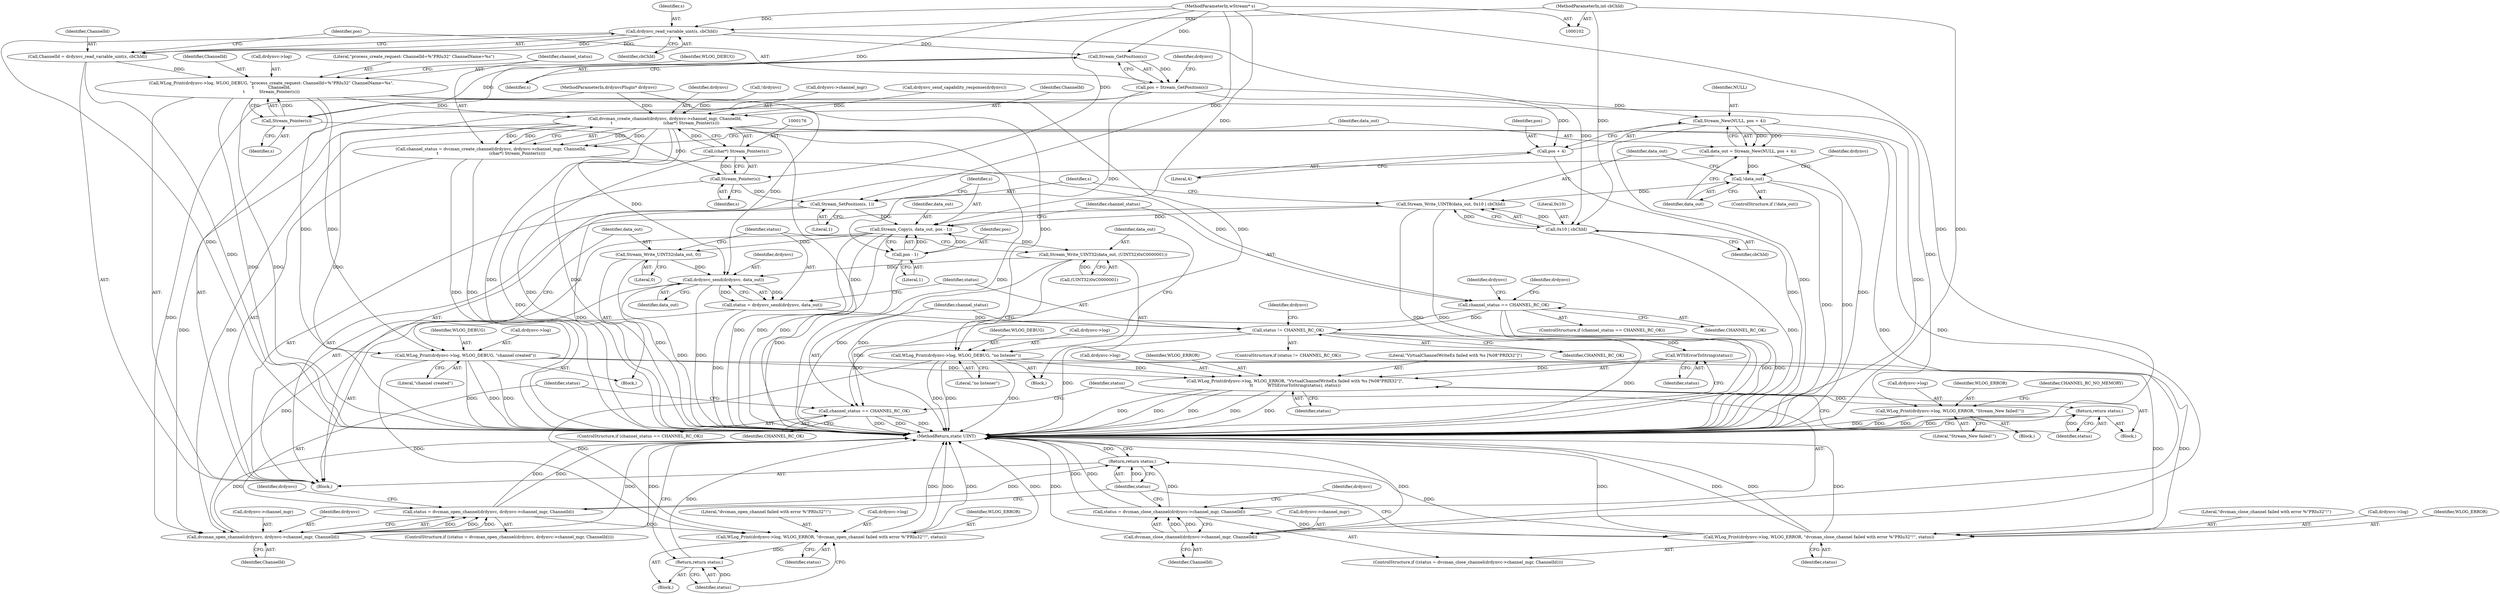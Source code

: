 digraph "0_FreeRDP_baee520e3dd9be6511c45a14c5f5e77784de1471_2@API" {
"1000151" [label="(Call,drdynvc_read_variable_uint(s, cbChId))"];
"1000106" [label="(MethodParameterIn,wStream* s)"];
"1000105" [label="(MethodParameterIn,int cbChId)"];
"1000149" [label="(Call,ChannelId = drdynvc_read_variable_uint(s, cbChId))"];
"1000158" [label="(Call,WLog_Print(drdynvc->log, WLOG_DEBUG, \"process_create_request: ChannelId=%\"PRIu32\" ChannelName=%s\",\n\t           ChannelId,\n\t           Stream_Pointer(s)))"];
"1000169" [label="(Call,dvcman_create_channel(drdynvc, drdynvc->channel_mgr, ChannelId,\n\t                                       (char*) Stream_Pointer(s)))"];
"1000167" [label="(Call,channel_status = dvcman_create_channel(drdynvc, drdynvc->channel_mgr, ChannelId,\n\t                                       (char*) Stream_Pointer(s)))"];
"1000213" [label="(Call,channel_status == CHANNEL_RC_OK)"];
"1000245" [label="(Call,status != CHANNEL_RC_OK)"];
"1000255" [label="(Call,WTSErrorToString(status))"];
"1000249" [label="(Call,WLog_Print(drdynvc->log, WLOG_ERROR, \"VirtualChannelWriteEx failed with %s [%08\"PRIX32\"]\",\n\t\t           WTSErrorToString(status), status))"];
"1000258" [label="(Return,return status;)"];
"1000261" [label="(Call,channel_status == CHANNEL_RC_OK)"];
"1000241" [label="(Call,drdynvc_send(drdynvc, data_out))"];
"1000239" [label="(Call,status = drdynvc_send(drdynvc, data_out))"];
"1000268" [label="(Call,dvcman_open_channel(drdynvc, drdynvc->channel_mgr, ChannelId))"];
"1000266" [label="(Call,status = dvcman_open_channel(drdynvc, drdynvc->channel_mgr, ChannelId))"];
"1000275" [label="(Call,WLog_Print(drdynvc->log, WLOG_ERROR, \"dvcman_open_channel failed with error %\"PRIu32\"!\", status))"];
"1000282" [label="(Return,return status;)"];
"1000301" [label="(Return,return status;)"];
"1000289" [label="(Call,dvcman_close_channel(drdynvc->channel_mgr, ChannelId))"];
"1000287" [label="(Call,status = dvcman_close_channel(drdynvc->channel_mgr, ChannelId))"];
"1000294" [label="(Call,WLog_Print(drdynvc->log, WLOG_ERROR, \"dvcman_close_channel failed with error %\"PRIu32\"!\", status))"];
"1000190" [label="(Call,WLog_Print(drdynvc->log, WLOG_ERROR, \"Stream_New failed!\"))"];
"1000217" [label="(Call,WLog_Print(drdynvc->log, WLOG_DEBUG, \"channel created\"))"];
"1000228" [label="(Call,WLog_Print(drdynvc->log, WLOG_DEBUG, \"no listener\"))"];
"1000156" [label="(Call,Stream_GetPosition(s))"];
"1000154" [label="(Call,pos = Stream_GetPosition(s))"];
"1000181" [label="(Call,Stream_New(NULL, pos + 4))"];
"1000179" [label="(Call,data_out = Stream_New(NULL, pos + 4))"];
"1000187" [label="(Call,!data_out)"];
"1000198" [label="(Call,Stream_Write_UINT8(data_out, 0x10 | cbChId))"];
"1000206" [label="(Call,Stream_Copy(s, data_out, pos - 1))"];
"1000223" [label="(Call,Stream_Write_UINT32(data_out, 0))"];
"1000234" [label="(Call,Stream_Write_UINT32(data_out, (UINT32)0xC0000001))"];
"1000183" [label="(Call,pos + 4)"];
"1000209" [label="(Call,pos - 1)"];
"1000165" [label="(Call,Stream_Pointer(s))"];
"1000177" [label="(Call,Stream_Pointer(s))"];
"1000175" [label="(Call,(char*) Stream_Pointer(s))"];
"1000203" [label="(Call,Stream_SetPosition(s, 1))"];
"1000200" [label="(Call,0x10 | cbChId)"];
"1000182" [label="(Identifier,NULL)"];
"1000242" [label="(Identifier,drdynvc)"];
"1000243" [label="(Identifier,data_out)"];
"1000258" [label="(Return,return status;)"];
"1000151" [label="(Call,drdynvc_read_variable_uint(s, cbChId))"];
"1000186" [label="(ControlStructure,if (!data_out))"];
"1000257" [label="(Identifier,status)"];
"1000273" [label="(Identifier,ChannelId)"];
"1000232" [label="(Identifier,WLOG_DEBUG)"];
"1000212" [label="(ControlStructure,if (channel_status == CHANNEL_RC_OK))"];
"1000270" [label="(Call,drdynvc->channel_mgr)"];
"1000301" [label="(Return,return status;)"];
"1000277" [label="(Identifier,drdynvc)"];
"1000213" [label="(Call,channel_status == CHANNEL_RC_OK)"];
"1000210" [label="(Identifier,pos)"];
"1000219" [label="(Identifier,drdynvc)"];
"1000156" [label="(Call,Stream_GetPosition(s))"];
"1000290" [label="(Call,drdynvc->channel_mgr)"];
"1000211" [label="(Literal,1)"];
"1000217" [label="(Call,WLog_Print(drdynvc->log, WLOG_DEBUG, \"channel created\"))"];
"1000178" [label="(Identifier,s)"];
"1000240" [label="(Identifier,status)"];
"1000162" [label="(Identifier,WLOG_DEBUG)"];
"1000265" [label="(ControlStructure,if ((status = dvcman_open_channel(drdynvc, drdynvc->channel_mgr, ChannelId))))"];
"1000228" [label="(Call,WLog_Print(drdynvc->log, WLOG_DEBUG, \"no listener\"))"];
"1000275" [label="(Call,WLog_Print(drdynvc->log, WLOG_ERROR, \"dvcman_open_channel failed with error %\"PRIu32\"!\", status))"];
"1000233" [label="(Literal,\"no listener\")"];
"1000241" [label="(Call,drdynvc_send(drdynvc, data_out))"];
"1000195" [label="(Literal,\"Stream_New failed!\")"];
"1000154" [label="(Call,pos = Stream_GetPosition(s))"];
"1000179" [label="(Call,data_out = Stream_New(NULL, pos + 4))"];
"1000170" [label="(Identifier,drdynvc)"];
"1000114" [label="(Call,!drdynvc)"];
"1000234" [label="(Call,Stream_Write_UINT32(data_out, (UINT32)0xC0000001))"];
"1000209" [label="(Call,pos - 1)"];
"1000236" [label="(Call,(UINT32)0xC0000001)"];
"1000227" [label="(Block,)"];
"1000287" [label="(Call,status = dvcman_close_channel(drdynvc->channel_mgr, ChannelId))"];
"1000247" [label="(Identifier,CHANNEL_RC_OK)"];
"1000177" [label="(Call,Stream_Pointer(s))"];
"1000256" [label="(Identifier,status)"];
"1000167" [label="(Call,channel_status = dvcman_create_channel(drdynvc, drdynvc->channel_mgr, ChannelId,\n\t                                       (char*) Stream_Pointer(s)))"];
"1000215" [label="(Identifier,CHANNEL_RC_OK)"];
"1000206" [label="(Call,Stream_Copy(s, data_out, pos - 1))"];
"1000205" [label="(Literal,1)"];
"1000248" [label="(Block,)"];
"1000171" [label="(Call,drdynvc->channel_mgr)"];
"1000189" [label="(Block,)"];
"1000251" [label="(Identifier,drdynvc)"];
"1000164" [label="(Identifier,ChannelId)"];
"1000216" [label="(Block,)"];
"1000169" [label="(Call,dvcman_create_channel(drdynvc, drdynvc->channel_mgr, ChannelId,\n\t                                       (char*) Stream_Pointer(s)))"];
"1000160" [label="(Identifier,drdynvc)"];
"1000200" [label="(Call,0x10 | cbChId)"];
"1000245" [label="(Call,status != CHANNEL_RC_OK)"];
"1000168" [label="(Identifier,channel_status)"];
"1000149" [label="(Call,ChannelId = drdynvc_read_variable_uint(s, cbChId))"];
"1000244" [label="(ControlStructure,if (status != CHANNEL_RC_OK))"];
"1000263" [label="(Identifier,CHANNEL_RC_OK)"];
"1000288" [label="(Identifier,status)"];
"1000192" [label="(Identifier,drdynvc)"];
"1000260" [label="(ControlStructure,if (channel_status == CHANNEL_RC_OK))"];
"1000296" [label="(Identifier,drdynvc)"];
"1000279" [label="(Identifier,WLOG_ERROR)"];
"1000175" [label="(Call,(char*) Stream_Pointer(s))"];
"1000250" [label="(Call,drdynvc->log)"];
"1000224" [label="(Identifier,data_out)"];
"1000281" [label="(Identifier,status)"];
"1000294" [label="(Call,WLog_Print(drdynvc->log, WLOG_ERROR, \"dvcman_close_channel failed with error %\"PRIu32\"!\", status))"];
"1000249" [label="(Call,WLog_Print(drdynvc->log, WLOG_ERROR, \"VirtualChannelWriteEx failed with %s [%08\"PRIX32\"]\",\n\t\t           WTSErrorToString(status), status))"];
"1000222" [label="(Literal,\"channel created\")"];
"1000303" [label="(MethodReturn,static UINT)"];
"1000155" [label="(Identifier,pos)"];
"1000157" [label="(Identifier,s)"];
"1000204" [label="(Identifier,s)"];
"1000190" [label="(Call,WLog_Print(drdynvc->log, WLOG_ERROR, \"Stream_New failed!\"))"];
"1000289" [label="(Call,dvcman_close_channel(drdynvc->channel_mgr, ChannelId))"];
"1000230" [label="(Identifier,drdynvc)"];
"1000299" [label="(Literal,\"dvcman_close_channel failed with error %\"PRIu32\"!\")"];
"1000183" [label="(Call,pos + 4)"];
"1000153" [label="(Identifier,cbChId)"];
"1000133" [label="(Call,drdynvc_send_capability_response(drdynvc))"];
"1000300" [label="(Identifier,status)"];
"1000107" [label="(Block,)"];
"1000103" [label="(MethodParameterIn,drdynvcPlugin* drdynvc)"];
"1000106" [label="(MethodParameterIn,wStream* s)"];
"1000282" [label="(Return,return status;)"];
"1000269" [label="(Identifier,drdynvc)"];
"1000253" [label="(Identifier,WLOG_ERROR)"];
"1000268" [label="(Call,dvcman_open_channel(drdynvc, drdynvc->channel_mgr, ChannelId))"];
"1000283" [label="(Identifier,status)"];
"1000274" [label="(Block,)"];
"1000280" [label="(Literal,\"dvcman_open_channel failed with error %\"PRIu32\"!\")"];
"1000152" [label="(Identifier,s)"];
"1000174" [label="(Identifier,ChannelId)"];
"1000276" [label="(Call,drdynvc->log)"];
"1000105" [label="(MethodParameterIn,int cbChId)"];
"1000150" [label="(Identifier,ChannelId)"];
"1000259" [label="(Identifier,status)"];
"1000158" [label="(Call,WLog_Print(drdynvc->log, WLOG_DEBUG, \"process_create_request: ChannelId=%\"PRIu32\" ChannelName=%s\",\n\t           ChannelId,\n\t           Stream_Pointer(s)))"];
"1000208" [label="(Identifier,data_out)"];
"1000262" [label="(Identifier,channel_status)"];
"1000254" [label="(Literal,\"VirtualChannelWriteEx failed with %s [%08\"PRIX32\"]\")"];
"1000197" [label="(Identifier,CHANNEL_RC_NO_MEMORY)"];
"1000166" [label="(Identifier,s)"];
"1000188" [label="(Identifier,data_out)"];
"1000198" [label="(Call,Stream_Write_UINT8(data_out, 0x10 | cbChId))"];
"1000221" [label="(Identifier,WLOG_DEBUG)"];
"1000246" [label="(Identifier,status)"];
"1000267" [label="(Identifier,status)"];
"1000191" [label="(Call,drdynvc->log)"];
"1000223" [label="(Call,Stream_Write_UINT32(data_out, 0))"];
"1000194" [label="(Identifier,WLOG_ERROR)"];
"1000180" [label="(Identifier,data_out)"];
"1000225" [label="(Literal,0)"];
"1000295" [label="(Call,drdynvc->log)"];
"1000165" [label="(Call,Stream_Pointer(s))"];
"1000286" [label="(ControlStructure,if ((status = dvcman_close_channel(drdynvc->channel_mgr, ChannelId))))"];
"1000184" [label="(Identifier,pos)"];
"1000214" [label="(Identifier,channel_status)"];
"1000203" [label="(Call,Stream_SetPosition(s, 1))"];
"1000298" [label="(Identifier,WLOG_ERROR)"];
"1000229" [label="(Call,drdynvc->log)"];
"1000266" [label="(Call,status = dvcman_open_channel(drdynvc, drdynvc->channel_mgr, ChannelId))"];
"1000207" [label="(Identifier,s)"];
"1000159" [label="(Call,drdynvc->log)"];
"1000187" [label="(Call,!data_out)"];
"1000293" [label="(Identifier,ChannelId)"];
"1000255" [label="(Call,WTSErrorToString(status))"];
"1000163" [label="(Literal,\"process_create_request: ChannelId=%\"PRIu32\" ChannelName=%s\")"];
"1000235" [label="(Identifier,data_out)"];
"1000202" [label="(Identifier,cbChId)"];
"1000201" [label="(Literal,0x10)"];
"1000261" [label="(Call,channel_status == CHANNEL_RC_OK)"];
"1000218" [label="(Call,drdynvc->log)"];
"1000185" [label="(Literal,4)"];
"1000199" [label="(Identifier,data_out)"];
"1000302" [label="(Identifier,status)"];
"1000239" [label="(Call,status = drdynvc_send(drdynvc, data_out))"];
"1000181" [label="(Call,Stream_New(NULL, pos + 4))"];
"1000151" -> "1000149"  [label="AST: "];
"1000151" -> "1000153"  [label="CFG: "];
"1000152" -> "1000151"  [label="AST: "];
"1000153" -> "1000151"  [label="AST: "];
"1000149" -> "1000151"  [label="CFG: "];
"1000151" -> "1000303"  [label="DDG: "];
"1000151" -> "1000149"  [label="DDG: "];
"1000151" -> "1000149"  [label="DDG: "];
"1000106" -> "1000151"  [label="DDG: "];
"1000105" -> "1000151"  [label="DDG: "];
"1000151" -> "1000156"  [label="DDG: "];
"1000151" -> "1000200"  [label="DDG: "];
"1000106" -> "1000102"  [label="AST: "];
"1000106" -> "1000303"  [label="DDG: "];
"1000106" -> "1000156"  [label="DDG: "];
"1000106" -> "1000165"  [label="DDG: "];
"1000106" -> "1000177"  [label="DDG: "];
"1000106" -> "1000203"  [label="DDG: "];
"1000106" -> "1000206"  [label="DDG: "];
"1000105" -> "1000102"  [label="AST: "];
"1000105" -> "1000303"  [label="DDG: "];
"1000105" -> "1000200"  [label="DDG: "];
"1000149" -> "1000107"  [label="AST: "];
"1000150" -> "1000149"  [label="AST: "];
"1000155" -> "1000149"  [label="CFG: "];
"1000149" -> "1000303"  [label="DDG: "];
"1000149" -> "1000158"  [label="DDG: "];
"1000158" -> "1000107"  [label="AST: "];
"1000158" -> "1000165"  [label="CFG: "];
"1000159" -> "1000158"  [label="AST: "];
"1000162" -> "1000158"  [label="AST: "];
"1000163" -> "1000158"  [label="AST: "];
"1000164" -> "1000158"  [label="AST: "];
"1000165" -> "1000158"  [label="AST: "];
"1000168" -> "1000158"  [label="CFG: "];
"1000158" -> "1000303"  [label="DDG: "];
"1000158" -> "1000303"  [label="DDG: "];
"1000165" -> "1000158"  [label="DDG: "];
"1000158" -> "1000169"  [label="DDG: "];
"1000158" -> "1000190"  [label="DDG: "];
"1000158" -> "1000217"  [label="DDG: "];
"1000158" -> "1000217"  [label="DDG: "];
"1000158" -> "1000228"  [label="DDG: "];
"1000158" -> "1000228"  [label="DDG: "];
"1000169" -> "1000167"  [label="AST: "];
"1000169" -> "1000175"  [label="CFG: "];
"1000170" -> "1000169"  [label="AST: "];
"1000171" -> "1000169"  [label="AST: "];
"1000174" -> "1000169"  [label="AST: "];
"1000175" -> "1000169"  [label="AST: "];
"1000167" -> "1000169"  [label="CFG: "];
"1000169" -> "1000303"  [label="DDG: "];
"1000169" -> "1000303"  [label="DDG: "];
"1000169" -> "1000303"  [label="DDG: "];
"1000169" -> "1000303"  [label="DDG: "];
"1000169" -> "1000167"  [label="DDG: "];
"1000169" -> "1000167"  [label="DDG: "];
"1000169" -> "1000167"  [label="DDG: "];
"1000169" -> "1000167"  [label="DDG: "];
"1000114" -> "1000169"  [label="DDG: "];
"1000133" -> "1000169"  [label="DDG: "];
"1000103" -> "1000169"  [label="DDG: "];
"1000175" -> "1000169"  [label="DDG: "];
"1000169" -> "1000241"  [label="DDG: "];
"1000169" -> "1000268"  [label="DDG: "];
"1000169" -> "1000268"  [label="DDG: "];
"1000169" -> "1000289"  [label="DDG: "];
"1000169" -> "1000289"  [label="DDG: "];
"1000167" -> "1000107"  [label="AST: "];
"1000168" -> "1000167"  [label="AST: "];
"1000180" -> "1000167"  [label="CFG: "];
"1000167" -> "1000303"  [label="DDG: "];
"1000167" -> "1000303"  [label="DDG: "];
"1000167" -> "1000213"  [label="DDG: "];
"1000213" -> "1000212"  [label="AST: "];
"1000213" -> "1000215"  [label="CFG: "];
"1000214" -> "1000213"  [label="AST: "];
"1000215" -> "1000213"  [label="AST: "];
"1000219" -> "1000213"  [label="CFG: "];
"1000230" -> "1000213"  [label="CFG: "];
"1000213" -> "1000303"  [label="DDG: "];
"1000213" -> "1000303"  [label="DDG: "];
"1000213" -> "1000245"  [label="DDG: "];
"1000213" -> "1000261"  [label="DDG: "];
"1000245" -> "1000244"  [label="AST: "];
"1000245" -> "1000247"  [label="CFG: "];
"1000246" -> "1000245"  [label="AST: "];
"1000247" -> "1000245"  [label="AST: "];
"1000251" -> "1000245"  [label="CFG: "];
"1000262" -> "1000245"  [label="CFG: "];
"1000245" -> "1000303"  [label="DDG: "];
"1000245" -> "1000303"  [label="DDG: "];
"1000239" -> "1000245"  [label="DDG: "];
"1000245" -> "1000255"  [label="DDG: "];
"1000245" -> "1000261"  [label="DDG: "];
"1000255" -> "1000249"  [label="AST: "];
"1000255" -> "1000256"  [label="CFG: "];
"1000256" -> "1000255"  [label="AST: "];
"1000257" -> "1000255"  [label="CFG: "];
"1000255" -> "1000249"  [label="DDG: "];
"1000249" -> "1000248"  [label="AST: "];
"1000249" -> "1000257"  [label="CFG: "];
"1000250" -> "1000249"  [label="AST: "];
"1000253" -> "1000249"  [label="AST: "];
"1000254" -> "1000249"  [label="AST: "];
"1000257" -> "1000249"  [label="AST: "];
"1000259" -> "1000249"  [label="CFG: "];
"1000249" -> "1000303"  [label="DDG: "];
"1000249" -> "1000303"  [label="DDG: "];
"1000249" -> "1000303"  [label="DDG: "];
"1000249" -> "1000303"  [label="DDG: "];
"1000249" -> "1000303"  [label="DDG: "];
"1000228" -> "1000249"  [label="DDG: "];
"1000217" -> "1000249"  [label="DDG: "];
"1000249" -> "1000258"  [label="DDG: "];
"1000258" -> "1000248"  [label="AST: "];
"1000258" -> "1000259"  [label="CFG: "];
"1000259" -> "1000258"  [label="AST: "];
"1000303" -> "1000258"  [label="CFG: "];
"1000258" -> "1000303"  [label="DDG: "];
"1000259" -> "1000258"  [label="DDG: "];
"1000261" -> "1000260"  [label="AST: "];
"1000261" -> "1000263"  [label="CFG: "];
"1000262" -> "1000261"  [label="AST: "];
"1000263" -> "1000261"  [label="AST: "];
"1000267" -> "1000261"  [label="CFG: "];
"1000288" -> "1000261"  [label="CFG: "];
"1000261" -> "1000303"  [label="DDG: "];
"1000261" -> "1000303"  [label="DDG: "];
"1000261" -> "1000303"  [label="DDG: "];
"1000241" -> "1000239"  [label="AST: "];
"1000241" -> "1000243"  [label="CFG: "];
"1000242" -> "1000241"  [label="AST: "];
"1000243" -> "1000241"  [label="AST: "];
"1000239" -> "1000241"  [label="CFG: "];
"1000241" -> "1000303"  [label="DDG: "];
"1000241" -> "1000303"  [label="DDG: "];
"1000241" -> "1000239"  [label="DDG: "];
"1000241" -> "1000239"  [label="DDG: "];
"1000103" -> "1000241"  [label="DDG: "];
"1000234" -> "1000241"  [label="DDG: "];
"1000223" -> "1000241"  [label="DDG: "];
"1000241" -> "1000268"  [label="DDG: "];
"1000239" -> "1000107"  [label="AST: "];
"1000240" -> "1000239"  [label="AST: "];
"1000246" -> "1000239"  [label="CFG: "];
"1000239" -> "1000303"  [label="DDG: "];
"1000268" -> "1000266"  [label="AST: "];
"1000268" -> "1000273"  [label="CFG: "];
"1000269" -> "1000268"  [label="AST: "];
"1000270" -> "1000268"  [label="AST: "];
"1000273" -> "1000268"  [label="AST: "];
"1000266" -> "1000268"  [label="CFG: "];
"1000268" -> "1000303"  [label="DDG: "];
"1000268" -> "1000303"  [label="DDG: "];
"1000268" -> "1000303"  [label="DDG: "];
"1000268" -> "1000266"  [label="DDG: "];
"1000268" -> "1000266"  [label="DDG: "];
"1000268" -> "1000266"  [label="DDG: "];
"1000103" -> "1000268"  [label="DDG: "];
"1000266" -> "1000265"  [label="AST: "];
"1000267" -> "1000266"  [label="AST: "];
"1000277" -> "1000266"  [label="CFG: "];
"1000302" -> "1000266"  [label="CFG: "];
"1000266" -> "1000303"  [label="DDG: "];
"1000266" -> "1000303"  [label="DDG: "];
"1000266" -> "1000275"  [label="DDG: "];
"1000266" -> "1000301"  [label="DDG: "];
"1000275" -> "1000274"  [label="AST: "];
"1000275" -> "1000281"  [label="CFG: "];
"1000276" -> "1000275"  [label="AST: "];
"1000279" -> "1000275"  [label="AST: "];
"1000280" -> "1000275"  [label="AST: "];
"1000281" -> "1000275"  [label="AST: "];
"1000283" -> "1000275"  [label="CFG: "];
"1000275" -> "1000303"  [label="DDG: "];
"1000275" -> "1000303"  [label="DDG: "];
"1000275" -> "1000303"  [label="DDG: "];
"1000275" -> "1000303"  [label="DDG: "];
"1000228" -> "1000275"  [label="DDG: "];
"1000217" -> "1000275"  [label="DDG: "];
"1000275" -> "1000282"  [label="DDG: "];
"1000282" -> "1000274"  [label="AST: "];
"1000282" -> "1000283"  [label="CFG: "];
"1000283" -> "1000282"  [label="AST: "];
"1000303" -> "1000282"  [label="CFG: "];
"1000282" -> "1000303"  [label="DDG: "];
"1000283" -> "1000282"  [label="DDG: "];
"1000301" -> "1000107"  [label="AST: "];
"1000301" -> "1000302"  [label="CFG: "];
"1000302" -> "1000301"  [label="AST: "];
"1000303" -> "1000301"  [label="CFG: "];
"1000301" -> "1000303"  [label="DDG: "];
"1000302" -> "1000301"  [label="DDG: "];
"1000294" -> "1000301"  [label="DDG: "];
"1000287" -> "1000301"  [label="DDG: "];
"1000289" -> "1000287"  [label="AST: "];
"1000289" -> "1000293"  [label="CFG: "];
"1000290" -> "1000289"  [label="AST: "];
"1000293" -> "1000289"  [label="AST: "];
"1000287" -> "1000289"  [label="CFG: "];
"1000289" -> "1000303"  [label="DDG: "];
"1000289" -> "1000303"  [label="DDG: "];
"1000289" -> "1000287"  [label="DDG: "];
"1000289" -> "1000287"  [label="DDG: "];
"1000287" -> "1000286"  [label="AST: "];
"1000288" -> "1000287"  [label="AST: "];
"1000296" -> "1000287"  [label="CFG: "];
"1000302" -> "1000287"  [label="CFG: "];
"1000287" -> "1000303"  [label="DDG: "];
"1000287" -> "1000303"  [label="DDG: "];
"1000287" -> "1000294"  [label="DDG: "];
"1000294" -> "1000286"  [label="AST: "];
"1000294" -> "1000300"  [label="CFG: "];
"1000295" -> "1000294"  [label="AST: "];
"1000298" -> "1000294"  [label="AST: "];
"1000299" -> "1000294"  [label="AST: "];
"1000300" -> "1000294"  [label="AST: "];
"1000302" -> "1000294"  [label="CFG: "];
"1000294" -> "1000303"  [label="DDG: "];
"1000294" -> "1000303"  [label="DDG: "];
"1000294" -> "1000303"  [label="DDG: "];
"1000294" -> "1000303"  [label="DDG: "];
"1000228" -> "1000294"  [label="DDG: "];
"1000217" -> "1000294"  [label="DDG: "];
"1000190" -> "1000189"  [label="AST: "];
"1000190" -> "1000195"  [label="CFG: "];
"1000191" -> "1000190"  [label="AST: "];
"1000194" -> "1000190"  [label="AST: "];
"1000195" -> "1000190"  [label="AST: "];
"1000197" -> "1000190"  [label="CFG: "];
"1000190" -> "1000303"  [label="DDG: "];
"1000190" -> "1000303"  [label="DDG: "];
"1000190" -> "1000303"  [label="DDG: "];
"1000217" -> "1000216"  [label="AST: "];
"1000217" -> "1000222"  [label="CFG: "];
"1000218" -> "1000217"  [label="AST: "];
"1000221" -> "1000217"  [label="AST: "];
"1000222" -> "1000217"  [label="AST: "];
"1000224" -> "1000217"  [label="CFG: "];
"1000217" -> "1000303"  [label="DDG: "];
"1000217" -> "1000303"  [label="DDG: "];
"1000217" -> "1000303"  [label="DDG: "];
"1000228" -> "1000227"  [label="AST: "];
"1000228" -> "1000233"  [label="CFG: "];
"1000229" -> "1000228"  [label="AST: "];
"1000232" -> "1000228"  [label="AST: "];
"1000233" -> "1000228"  [label="AST: "];
"1000235" -> "1000228"  [label="CFG: "];
"1000228" -> "1000303"  [label="DDG: "];
"1000228" -> "1000303"  [label="DDG: "];
"1000228" -> "1000303"  [label="DDG: "];
"1000156" -> "1000154"  [label="AST: "];
"1000156" -> "1000157"  [label="CFG: "];
"1000157" -> "1000156"  [label="AST: "];
"1000154" -> "1000156"  [label="CFG: "];
"1000156" -> "1000154"  [label="DDG: "];
"1000156" -> "1000165"  [label="DDG: "];
"1000154" -> "1000107"  [label="AST: "];
"1000155" -> "1000154"  [label="AST: "];
"1000160" -> "1000154"  [label="CFG: "];
"1000154" -> "1000303"  [label="DDG: "];
"1000154" -> "1000181"  [label="DDG: "];
"1000154" -> "1000183"  [label="DDG: "];
"1000154" -> "1000209"  [label="DDG: "];
"1000181" -> "1000179"  [label="AST: "];
"1000181" -> "1000183"  [label="CFG: "];
"1000182" -> "1000181"  [label="AST: "];
"1000183" -> "1000181"  [label="AST: "];
"1000179" -> "1000181"  [label="CFG: "];
"1000181" -> "1000303"  [label="DDG: "];
"1000181" -> "1000303"  [label="DDG: "];
"1000181" -> "1000179"  [label="DDG: "];
"1000181" -> "1000179"  [label="DDG: "];
"1000179" -> "1000107"  [label="AST: "];
"1000180" -> "1000179"  [label="AST: "];
"1000188" -> "1000179"  [label="CFG: "];
"1000179" -> "1000303"  [label="DDG: "];
"1000179" -> "1000187"  [label="DDG: "];
"1000187" -> "1000186"  [label="AST: "];
"1000187" -> "1000188"  [label="CFG: "];
"1000188" -> "1000187"  [label="AST: "];
"1000192" -> "1000187"  [label="CFG: "];
"1000199" -> "1000187"  [label="CFG: "];
"1000187" -> "1000303"  [label="DDG: "];
"1000187" -> "1000303"  [label="DDG: "];
"1000187" -> "1000198"  [label="DDG: "];
"1000198" -> "1000107"  [label="AST: "];
"1000198" -> "1000200"  [label="CFG: "];
"1000199" -> "1000198"  [label="AST: "];
"1000200" -> "1000198"  [label="AST: "];
"1000204" -> "1000198"  [label="CFG: "];
"1000198" -> "1000303"  [label="DDG: "];
"1000198" -> "1000303"  [label="DDG: "];
"1000200" -> "1000198"  [label="DDG: "];
"1000200" -> "1000198"  [label="DDG: "];
"1000198" -> "1000206"  [label="DDG: "];
"1000206" -> "1000107"  [label="AST: "];
"1000206" -> "1000209"  [label="CFG: "];
"1000207" -> "1000206"  [label="AST: "];
"1000208" -> "1000206"  [label="AST: "];
"1000209" -> "1000206"  [label="AST: "];
"1000214" -> "1000206"  [label="CFG: "];
"1000206" -> "1000303"  [label="DDG: "];
"1000206" -> "1000303"  [label="DDG: "];
"1000206" -> "1000303"  [label="DDG: "];
"1000203" -> "1000206"  [label="DDG: "];
"1000209" -> "1000206"  [label="DDG: "];
"1000209" -> "1000206"  [label="DDG: "];
"1000206" -> "1000223"  [label="DDG: "];
"1000206" -> "1000234"  [label="DDG: "];
"1000223" -> "1000216"  [label="AST: "];
"1000223" -> "1000225"  [label="CFG: "];
"1000224" -> "1000223"  [label="AST: "];
"1000225" -> "1000223"  [label="AST: "];
"1000240" -> "1000223"  [label="CFG: "];
"1000223" -> "1000303"  [label="DDG: "];
"1000234" -> "1000227"  [label="AST: "];
"1000234" -> "1000236"  [label="CFG: "];
"1000235" -> "1000234"  [label="AST: "];
"1000236" -> "1000234"  [label="AST: "];
"1000240" -> "1000234"  [label="CFG: "];
"1000234" -> "1000303"  [label="DDG: "];
"1000234" -> "1000303"  [label="DDG: "];
"1000236" -> "1000234"  [label="DDG: "];
"1000183" -> "1000185"  [label="CFG: "];
"1000184" -> "1000183"  [label="AST: "];
"1000185" -> "1000183"  [label="AST: "];
"1000183" -> "1000303"  [label="DDG: "];
"1000209" -> "1000211"  [label="CFG: "];
"1000210" -> "1000209"  [label="AST: "];
"1000211" -> "1000209"  [label="AST: "];
"1000209" -> "1000303"  [label="DDG: "];
"1000165" -> "1000166"  [label="CFG: "];
"1000166" -> "1000165"  [label="AST: "];
"1000165" -> "1000177"  [label="DDG: "];
"1000177" -> "1000175"  [label="AST: "];
"1000177" -> "1000178"  [label="CFG: "];
"1000178" -> "1000177"  [label="AST: "];
"1000175" -> "1000177"  [label="CFG: "];
"1000177" -> "1000303"  [label="DDG: "];
"1000177" -> "1000175"  [label="DDG: "];
"1000177" -> "1000203"  [label="DDG: "];
"1000176" -> "1000175"  [label="AST: "];
"1000175" -> "1000303"  [label="DDG: "];
"1000203" -> "1000107"  [label="AST: "];
"1000203" -> "1000205"  [label="CFG: "];
"1000204" -> "1000203"  [label="AST: "];
"1000205" -> "1000203"  [label="AST: "];
"1000207" -> "1000203"  [label="CFG: "];
"1000203" -> "1000303"  [label="DDG: "];
"1000200" -> "1000202"  [label="CFG: "];
"1000201" -> "1000200"  [label="AST: "];
"1000202" -> "1000200"  [label="AST: "];
"1000200" -> "1000303"  [label="DDG: "];
}
